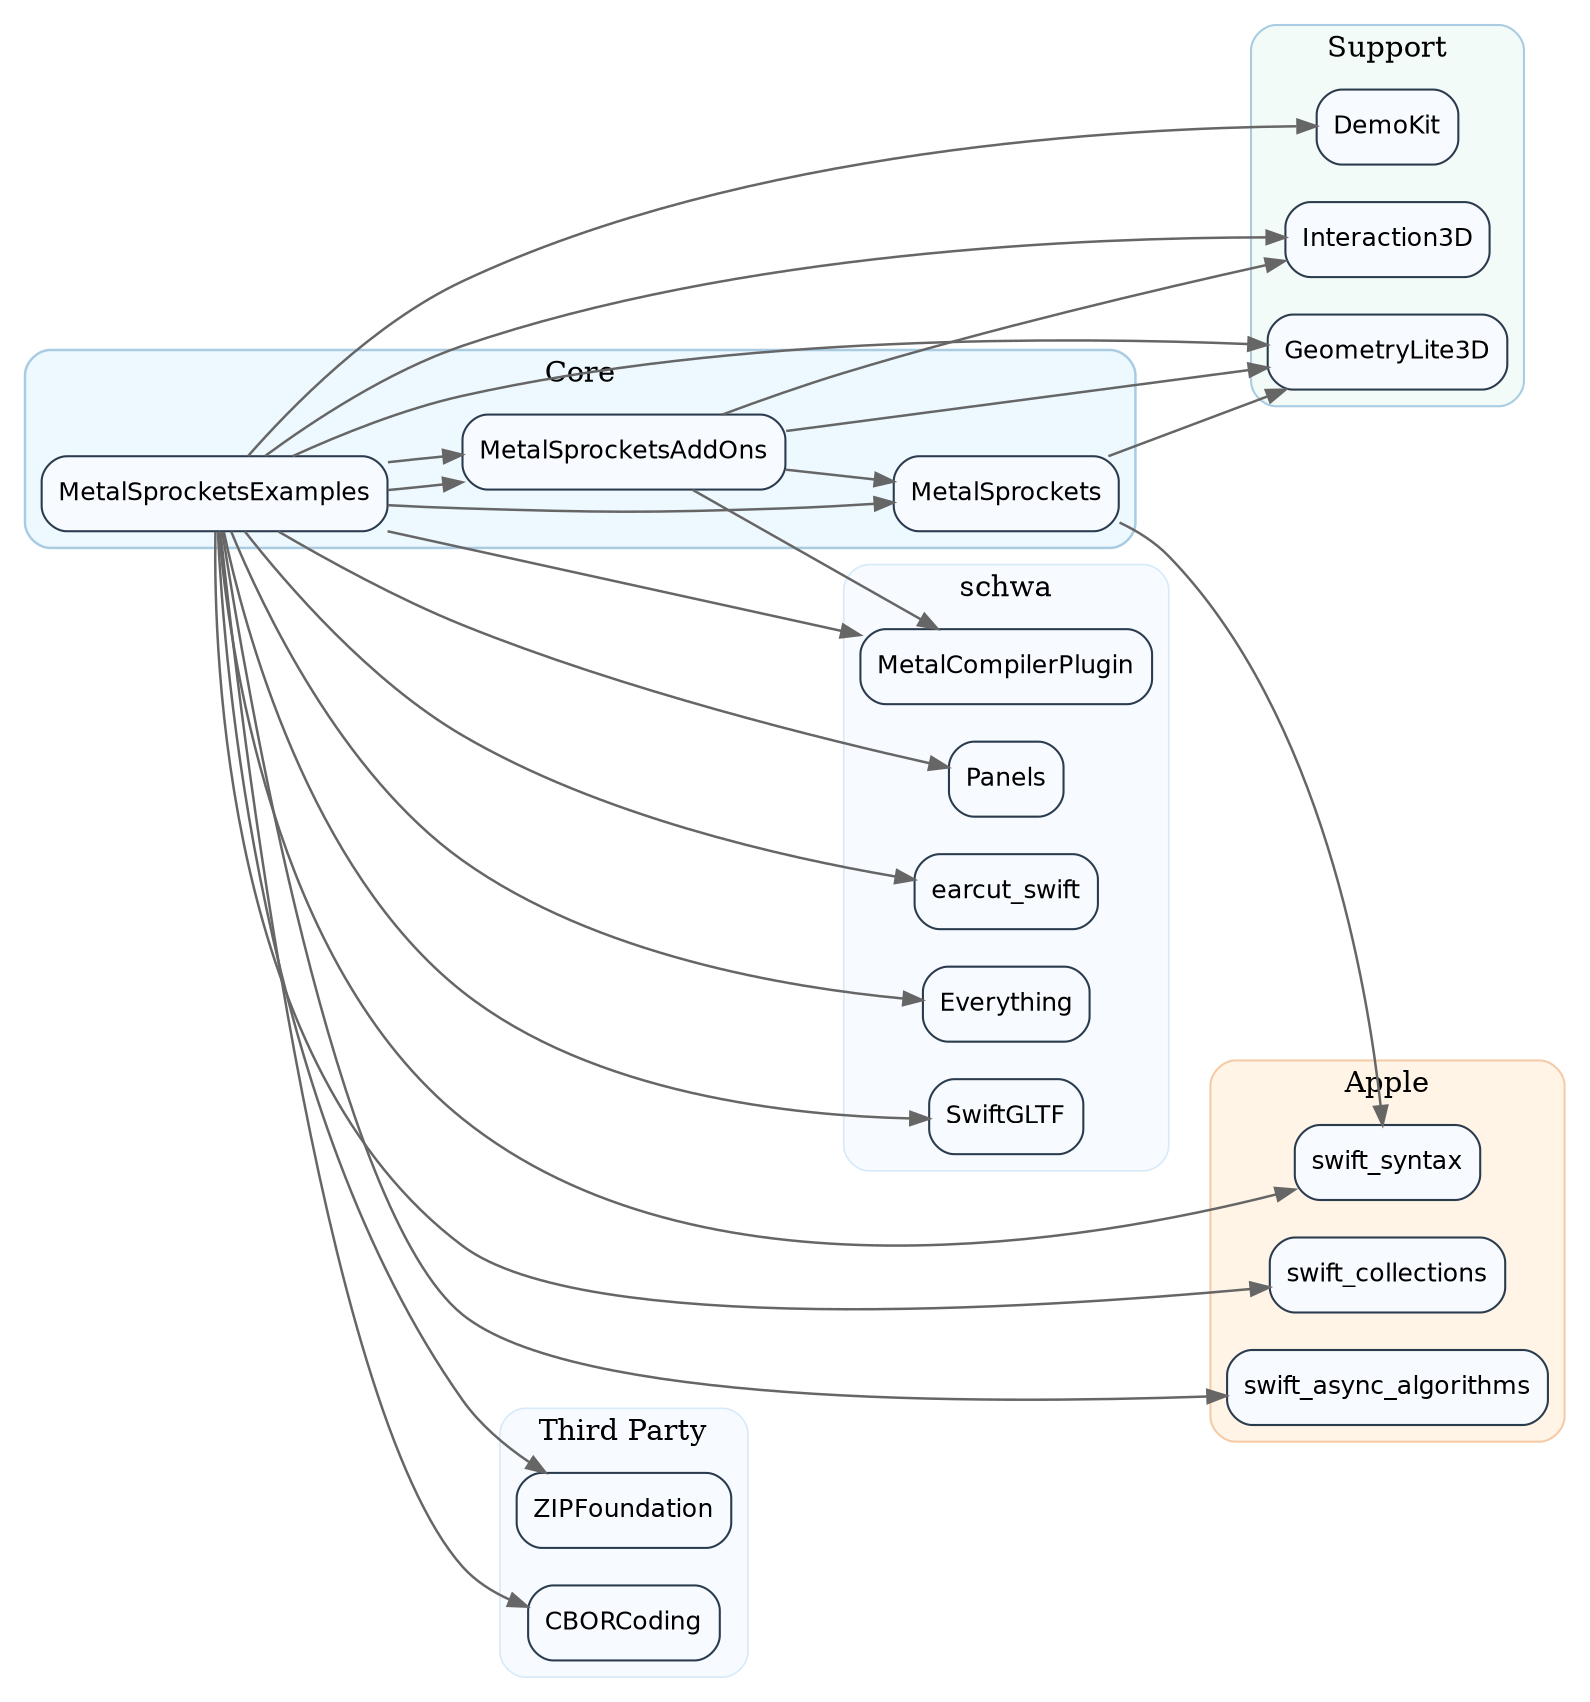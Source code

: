 // Generated from user's selection
// Directed graph of package dependencies
digraph MetalSprockets {
    // layout and style
    rankdir = LR;
    bgcolor = "#ffffff";
    graph [splines = true;];
    node [shape = rect; style = "rounded,filled"; fillcolor = "#F7FBFF"; color = "#2B3B4E"; fontname = "Helvetica"; fontsize = 12;];
    edge [color = "#666666"; arrowsize = 0.9; penwidth = 1.2;];

    // clusters for logical grouping
    subgraph cluster_core {
        label = "Core";
        style = "filled,rounded";
        color = "#A9CCE3";
        fillcolor = "#EEF9FF";
        penwidth = 1.2;
        MetalSprockets;
        MetalSprocketsAddOns;
        MetalSprocketsExamples;
    }

    subgraph cluster_support {
        label = "Support";
        style = "filled,rounded";
        color = "#A9CCE3";
        fillcolor = "#F2FBF7";
        penwidth = 1.0;
        DemoKit;
        GeometryLite3D;
        Interaction3D;
    }


    subgraph cluster_apple {
        label = "Apple";
        style = "filled,rounded";
        color = "#F5CBA7";
        fillcolor = "#FFF4E6";
        penwidth = 1.0;
        swift_syntax;
        swift_async_algorithms;
        swift_collections;
    }

    subgraph cluster_schwa {
        label = "schwa";
        style = "filled,rounded";
        color = "#D6EAF8";
        fillcolor = "#F7FBFF";
        penwidth = 0.8;

        MetalCompilerPlugin;
        Everything;
        SwiftGLTF;
        Panels;
        earcut_swift;
    }

    subgraph cluster_third_party {
        label = "Third Party";
        style = "filled,rounded";
        color = "#D6EAF8";
        fillcolor = "#F7FBFF";
        penwidth = 0.8;

        CBORCoding;
        ZIPFoundation;
    }


    // dependency edges
    MetalSprockets -> GeometryLite3D;
    MetalSprockets -> swift_syntax;
    MetalSprocketsAddOns -> MetalSprockets;
    MetalSprocketsAddOns -> GeometryLite3D;
    MetalSprocketsAddOns -> Interaction3D;
    MetalSprocketsAddOns -> MetalCompilerPlugin;
    MetalSprocketsExamples -> MetalSprocketsAddOns;
    MetalSprocketsExamples -> CBORCoding;
    MetalSprocketsExamples -> DemoKit;
    MetalSprocketsExamples -> earcut_swift;
    MetalSprocketsExamples -> Everything;
    MetalSprocketsExamples -> GeometryLite3D;
    MetalSprocketsExamples -> Interaction3D;
    MetalSprocketsExamples -> MetalCompilerPlugin;
    MetalSprocketsExamples -> MetalSprockets;
    MetalSprocketsExamples -> MetalSprocketsAddOns;
    MetalSprocketsExamples -> Panels;
    MetalSprocketsExamples -> swift_async_algorithms;
    MetalSprocketsExamples -> swift_collections;
    MetalSprocketsExamples -> swift_syntax;
    MetalSprocketsExamples -> SwiftGLTF;
    MetalSprocketsExamples -> ZIPFoundation;
}
